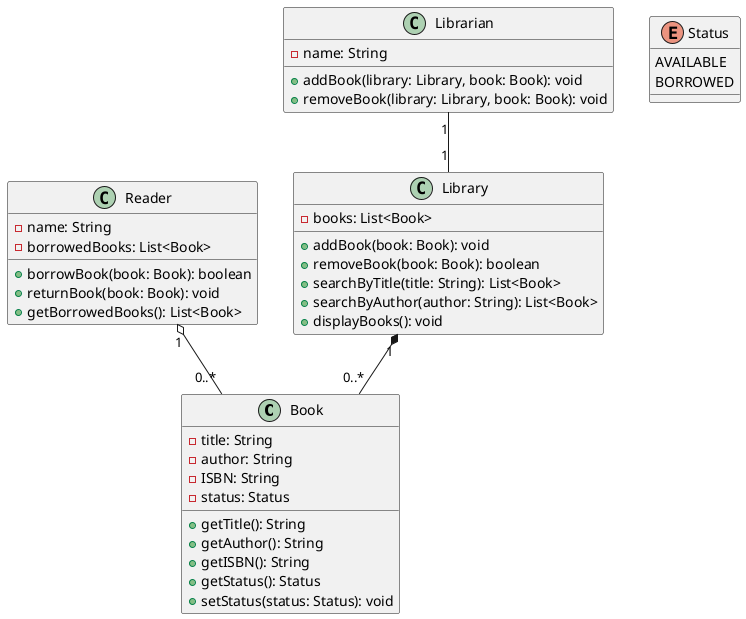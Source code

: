 @startuml
' https://plantuml.com/class-diagram

class Book {
    - title: String
    - author: String
    - ISBN: String
    - status: Status
    + getTitle(): String
    + getAuthor(): String
    + getISBN(): String
    + getStatus(): Status
    + setStatus(status: Status): void
}

enum Status {
    AVAILABLE
    BORROWED
}

class Reader {
    - name: String
    - borrowedBooks: List<Book>
    + borrowBook(book: Book): boolean
    + returnBook(book: Book): void
    + getBorrowedBooks(): List<Book>
}

class Librarian {
    - name: String
    + addBook(library: Library, book: Book): void
    + removeBook(library: Library, book: Book): void
}

class Library {
    - books: List<Book>
    + addBook(book: Book): void
    + removeBook(book: Book): boolean
    + searchByTitle(title: String): List<Book>
    + searchByAuthor(author: String): List<Book>
    + displayBooks(): void
}

Library "1" *-- "0..*" Book
Reader "1" o-- "0..*" Book
Librarian "1" -- "1" Library

@enduml
